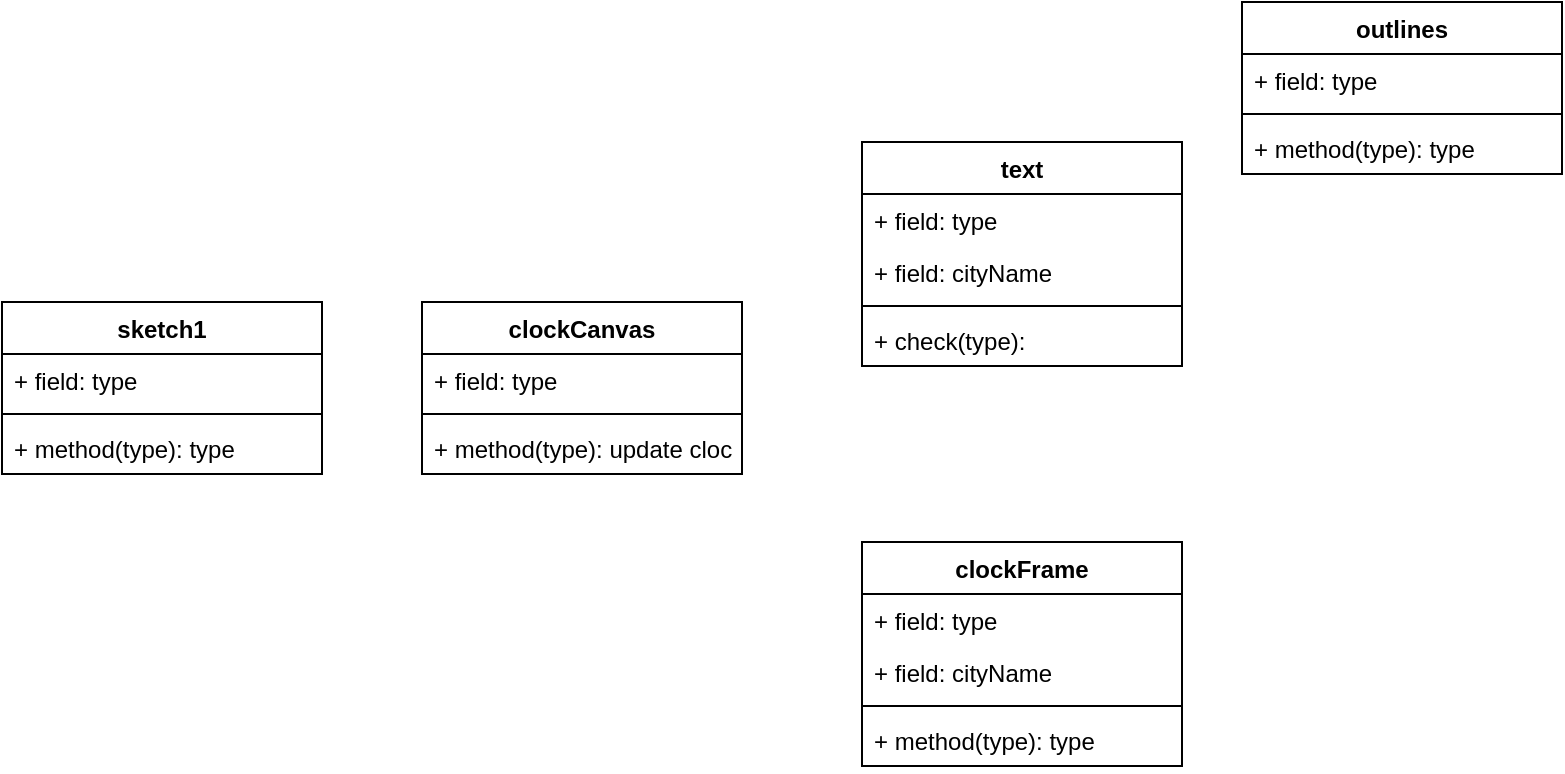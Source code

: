 <mxfile>
    <diagram id="4E9qm4MIbWQMszkcNyDY" name="Page-1">
        <mxGraphModel dx="1495" dy="908" grid="1" gridSize="10" guides="1" tooltips="1" connect="1" arrows="1" fold="1" page="1" pageScale="1" pageWidth="850" pageHeight="1100" math="0" shadow="0">
            <root>
                <mxCell id="0"/>
                <mxCell id="1" parent="0"/>
                <mxCell id="24" value="sketch1" style="swimlane;fontStyle=1;align=center;verticalAlign=top;childLayout=stackLayout;horizontal=1;startSize=26;horizontalStack=0;resizeParent=1;resizeParentMax=0;resizeLast=0;collapsible=1;marginBottom=0;" vertex="1" parent="1">
                    <mxGeometry x="30" y="280" width="160" height="86" as="geometry"/>
                </mxCell>
                <mxCell id="25" value="+ field: type" style="text;strokeColor=none;fillColor=none;align=left;verticalAlign=top;spacingLeft=4;spacingRight=4;overflow=hidden;rotatable=0;points=[[0,0.5],[1,0.5]];portConstraint=eastwest;" vertex="1" parent="24">
                    <mxGeometry y="26" width="160" height="26" as="geometry"/>
                </mxCell>
                <mxCell id="26" value="" style="line;strokeWidth=1;fillColor=none;align=left;verticalAlign=middle;spacingTop=-1;spacingLeft=3;spacingRight=3;rotatable=0;labelPosition=right;points=[];portConstraint=eastwest;strokeColor=inherit;" vertex="1" parent="24">
                    <mxGeometry y="52" width="160" height="8" as="geometry"/>
                </mxCell>
                <mxCell id="27" value="+ method(type): type" style="text;strokeColor=none;fillColor=none;align=left;verticalAlign=top;spacingLeft=4;spacingRight=4;overflow=hidden;rotatable=0;points=[[0,0.5],[1,0.5]];portConstraint=eastwest;" vertex="1" parent="24">
                    <mxGeometry y="60" width="160" height="26" as="geometry"/>
                </mxCell>
                <mxCell id="28" value="clockCanvas" style="swimlane;fontStyle=1;align=center;verticalAlign=top;childLayout=stackLayout;horizontal=1;startSize=26;horizontalStack=0;resizeParent=1;resizeParentMax=0;resizeLast=0;collapsible=1;marginBottom=0;" vertex="1" parent="1">
                    <mxGeometry x="240" y="280" width="160" height="86" as="geometry"/>
                </mxCell>
                <mxCell id="29" value="+ field: type" style="text;strokeColor=none;fillColor=none;align=left;verticalAlign=top;spacingLeft=4;spacingRight=4;overflow=hidden;rotatable=0;points=[[0,0.5],[1,0.5]];portConstraint=eastwest;" vertex="1" parent="28">
                    <mxGeometry y="26" width="160" height="26" as="geometry"/>
                </mxCell>
                <mxCell id="30" value="" style="line;strokeWidth=1;fillColor=none;align=left;verticalAlign=middle;spacingTop=-1;spacingLeft=3;spacingRight=3;rotatable=0;labelPosition=right;points=[];portConstraint=eastwest;strokeColor=inherit;" vertex="1" parent="28">
                    <mxGeometry y="52" width="160" height="8" as="geometry"/>
                </mxCell>
                <mxCell id="31" value="+ method(type): update clock" style="text;strokeColor=none;fillColor=none;align=left;verticalAlign=top;spacingLeft=4;spacingRight=4;overflow=hidden;rotatable=0;points=[[0,0.5],[1,0.5]];portConstraint=eastwest;" vertex="1" parent="28">
                    <mxGeometry y="60" width="160" height="26" as="geometry"/>
                </mxCell>
                <mxCell id="32" value="clockFrame" style="swimlane;fontStyle=1;align=center;verticalAlign=top;childLayout=stackLayout;horizontal=1;startSize=26;horizontalStack=0;resizeParent=1;resizeParentMax=0;resizeLast=0;collapsible=1;marginBottom=0;" vertex="1" parent="1">
                    <mxGeometry x="460" y="400" width="160" height="112" as="geometry"/>
                </mxCell>
                <mxCell id="33" value="+ field: type" style="text;strokeColor=none;fillColor=none;align=left;verticalAlign=top;spacingLeft=4;spacingRight=4;overflow=hidden;rotatable=0;points=[[0,0.5],[1,0.5]];portConstraint=eastwest;" vertex="1" parent="32">
                    <mxGeometry y="26" width="160" height="26" as="geometry"/>
                </mxCell>
                <mxCell id="36" value="+ field: cityName" style="text;strokeColor=none;fillColor=none;align=left;verticalAlign=top;spacingLeft=4;spacingRight=4;overflow=hidden;rotatable=0;points=[[0,0.5],[1,0.5]];portConstraint=eastwest;" vertex="1" parent="32">
                    <mxGeometry y="52" width="160" height="26" as="geometry"/>
                </mxCell>
                <mxCell id="34" value="" style="line;strokeWidth=1;fillColor=none;align=left;verticalAlign=middle;spacingTop=-1;spacingLeft=3;spacingRight=3;rotatable=0;labelPosition=right;points=[];portConstraint=eastwest;strokeColor=inherit;" vertex="1" parent="32">
                    <mxGeometry y="78" width="160" height="8" as="geometry"/>
                </mxCell>
                <mxCell id="35" value="+ method(type): type" style="text;strokeColor=none;fillColor=none;align=left;verticalAlign=top;spacingLeft=4;spacingRight=4;overflow=hidden;rotatable=0;points=[[0,0.5],[1,0.5]];portConstraint=eastwest;" vertex="1" parent="32">
                    <mxGeometry y="86" width="160" height="26" as="geometry"/>
                </mxCell>
                <mxCell id="37" value="text" style="swimlane;fontStyle=1;align=center;verticalAlign=top;childLayout=stackLayout;horizontal=1;startSize=26;horizontalStack=0;resizeParent=1;resizeParentMax=0;resizeLast=0;collapsible=1;marginBottom=0;" vertex="1" parent="1">
                    <mxGeometry x="460" y="200" width="160" height="112" as="geometry"/>
                </mxCell>
                <mxCell id="38" value="+ field: type" style="text;strokeColor=none;fillColor=none;align=left;verticalAlign=top;spacingLeft=4;spacingRight=4;overflow=hidden;rotatable=0;points=[[0,0.5],[1,0.5]];portConstraint=eastwest;" vertex="1" parent="37">
                    <mxGeometry y="26" width="160" height="26" as="geometry"/>
                </mxCell>
                <mxCell id="39" value="+ field: cityName" style="text;strokeColor=none;fillColor=none;align=left;verticalAlign=top;spacingLeft=4;spacingRight=4;overflow=hidden;rotatable=0;points=[[0,0.5],[1,0.5]];portConstraint=eastwest;" vertex="1" parent="37">
                    <mxGeometry y="52" width="160" height="26" as="geometry"/>
                </mxCell>
                <mxCell id="40" value="" style="line;strokeWidth=1;fillColor=none;align=left;verticalAlign=middle;spacingTop=-1;spacingLeft=3;spacingRight=3;rotatable=0;labelPosition=right;points=[];portConstraint=eastwest;strokeColor=inherit;" vertex="1" parent="37">
                    <mxGeometry y="78" width="160" height="8" as="geometry"/>
                </mxCell>
                <mxCell id="41" value="+ check(type): " style="text;strokeColor=none;fillColor=none;align=left;verticalAlign=top;spacingLeft=4;spacingRight=4;overflow=hidden;rotatable=0;points=[[0,0.5],[1,0.5]];portConstraint=eastwest;" vertex="1" parent="37">
                    <mxGeometry y="86" width="160" height="26" as="geometry"/>
                </mxCell>
                <mxCell id="42" value="outlines" style="swimlane;fontStyle=1;align=center;verticalAlign=top;childLayout=stackLayout;horizontal=1;startSize=26;horizontalStack=0;resizeParent=1;resizeParentMax=0;resizeLast=0;collapsible=1;marginBottom=0;" vertex="1" parent="1">
                    <mxGeometry x="650" y="130" width="160" height="86" as="geometry"/>
                </mxCell>
                <mxCell id="43" value="+ field: type" style="text;strokeColor=none;fillColor=none;align=left;verticalAlign=top;spacingLeft=4;spacingRight=4;overflow=hidden;rotatable=0;points=[[0,0.5],[1,0.5]];portConstraint=eastwest;" vertex="1" parent="42">
                    <mxGeometry y="26" width="160" height="26" as="geometry"/>
                </mxCell>
                <mxCell id="44" value="" style="line;strokeWidth=1;fillColor=none;align=left;verticalAlign=middle;spacingTop=-1;spacingLeft=3;spacingRight=3;rotatable=0;labelPosition=right;points=[];portConstraint=eastwest;strokeColor=inherit;" vertex="1" parent="42">
                    <mxGeometry y="52" width="160" height="8" as="geometry"/>
                </mxCell>
                <mxCell id="45" value="+ method(type): type" style="text;strokeColor=none;fillColor=none;align=left;verticalAlign=top;spacingLeft=4;spacingRight=4;overflow=hidden;rotatable=0;points=[[0,0.5],[1,0.5]];portConstraint=eastwest;" vertex="1" parent="42">
                    <mxGeometry y="60" width="160" height="26" as="geometry"/>
                </mxCell>
            </root>
        </mxGraphModel>
    </diagram>
    <diagram id="piS25iRRGAZC1VOJ4Ycf" name="DataFlow_withForm">
        <mxGraphModel dx="2367" dy="1806" grid="1" gridSize="10" guides="1" tooltips="1" connect="1" arrows="1" fold="1" page="1" pageScale="1" pageWidth="1100" pageHeight="850" math="0" shadow="0">
            <root>
                <mxCell id="0"/>
                <mxCell id="1" parent="0"/>
                <mxCell id="Q9g5jV-DjKuQ2FO-UUaW-1" style="edgeStyle=orthogonalEdgeStyle;rounded=0;orthogonalLoop=1;jettySize=auto;html=1;entryX=0;entryY=0.5;entryDx=0;entryDy=0;" parent="1" source="Q9g5jV-DjKuQ2FO-UUaW-3" target="Q9g5jV-DjKuQ2FO-UUaW-8" edge="1">
                    <mxGeometry relative="1" as="geometry"/>
                </mxCell>
                <mxCell id="Q9g5jV-DjKuQ2FO-UUaW-2" value="Arrives on Webpage" style="edgeLabel;html=1;align=center;verticalAlign=middle;resizable=0;points=[];" parent="Q9g5jV-DjKuQ2FO-UUaW-1" connectable="0" vertex="1">
                    <mxGeometry x="0.02" y="-1" relative="1" as="geometry">
                        <mxPoint as="offset"/>
                    </mxGeometry>
                </mxCell>
                <mxCell id="Q9g5jV-DjKuQ2FO-UUaW-3" value="User" style="rounded=0;whiteSpace=wrap;html=1;" parent="1" vertex="1">
                    <mxGeometry x="-270" y="370" width="120" height="60" as="geometry"/>
                </mxCell>
                <mxCell id="Q9g5jV-DjKuQ2FO-UUaW-4" style="edgeStyle=orthogonalEdgeStyle;rounded=0;orthogonalLoop=1;jettySize=auto;html=1;entryX=0;entryY=0.5;entryDx=0;entryDy=0;" parent="1" source="Q9g5jV-DjKuQ2FO-UUaW-8" target="Q9g5jV-DjKuQ2FO-UUaW-13" edge="1">
                    <mxGeometry relative="1" as="geometry"/>
                </mxCell>
                <mxCell id="Q9g5jV-DjKuQ2FO-UUaW-5" value="Displays City&lt;div&gt;Input Prompt&lt;/div&gt;" style="edgeLabel;html=1;align=center;verticalAlign=middle;resizable=0;points=[];" parent="Q9g5jV-DjKuQ2FO-UUaW-4" connectable="0" vertex="1">
                    <mxGeometry x="0.014" y="-2" relative="1" as="geometry">
                        <mxPoint as="offset"/>
                    </mxGeometry>
                </mxCell>
                <mxCell id="Q9g5jV-DjKuQ2FO-UUaW-6" value="" style="edgeStyle=orthogonalEdgeStyle;rounded=0;orthogonalLoop=1;jettySize=auto;html=1;exitX=0.5;exitY=0;exitDx=0;exitDy=0;" parent="1" source="Q9g5jV-DjKuQ2FO-UUaW-13" target="Q9g5jV-DjKuQ2FO-UUaW-25" edge="1">
                    <mxGeometry relative="1" as="geometry"/>
                </mxCell>
                <mxCell id="Q9g5jV-DjKuQ2FO-UUaW-7" value="Start Loading" style="edgeLabel;html=1;align=center;verticalAlign=middle;resizable=0;points=[];" parent="Q9g5jV-DjKuQ2FO-UUaW-6" connectable="0" vertex="1">
                    <mxGeometry x="0.044" relative="1" as="geometry">
                        <mxPoint as="offset"/>
                    </mxGeometry>
                </mxCell>
                <mxCell id="Q9g5jV-DjKuQ2FO-UUaW-8" value="Webpage" style="ellipse;whiteSpace=wrap;html=1;" parent="1" vertex="1">
                    <mxGeometry y="360" width="120" height="80" as="geometry"/>
                </mxCell>
                <mxCell id="Q9g5jV-DjKuQ2FO-UUaW-9" style="edgeStyle=orthogonalEdgeStyle;rounded=0;orthogonalLoop=1;jettySize=auto;html=1;" parent="1" source="Q9g5jV-DjKuQ2FO-UUaW-13" edge="1">
                    <mxGeometry relative="1" as="geometry">
                        <mxPoint x="-170" y="430" as="targetPoint"/>
                        <Array as="points">
                            <mxPoint x="320" y="460"/>
                            <mxPoint x="-170" y="460"/>
                            <mxPoint x="-170" y="430"/>
                        </Array>
                    </mxGeometry>
                </mxCell>
                <mxCell id="Q9g5jV-DjKuQ2FO-UUaW-10" value="Input Cities" style="edgeLabel;html=1;align=center;verticalAlign=middle;resizable=0;points=[];" parent="Q9g5jV-DjKuQ2FO-UUaW-9" connectable="0" vertex="1">
                    <mxGeometry x="-0.014" y="-1" relative="1" as="geometry">
                        <mxPoint as="offset"/>
                    </mxGeometry>
                </mxCell>
                <mxCell id="Q9g5jV-DjKuQ2FO-UUaW-11" style="edgeStyle=orthogonalEdgeStyle;rounded=0;orthogonalLoop=1;jettySize=auto;html=1;entryX=0;entryY=0.5;entryDx=0;entryDy=0;" parent="1" source="Q9g5jV-DjKuQ2FO-UUaW-13" target="Q9g5jV-DjKuQ2FO-UUaW-20" edge="1">
                    <mxGeometry relative="1" as="geometry"/>
                </mxCell>
                <mxCell id="Q9g5jV-DjKuQ2FO-UUaW-12" value="Submit Cities" style="edgeLabel;html=1;align=center;verticalAlign=middle;resizable=0;points=[];" parent="Q9g5jV-DjKuQ2FO-UUaW-11" connectable="0" vertex="1">
                    <mxGeometry y="-1" relative="1" as="geometry">
                        <mxPoint as="offset"/>
                    </mxGeometry>
                </mxCell>
                <mxCell id="Q9g5jV-DjKuQ2FO-UUaW-13" value="Prompt for City Input" style="ellipse;whiteSpace=wrap;html=1;" parent="1" vertex="1">
                    <mxGeometry x="260" y="360" width="120" height="80" as="geometry"/>
                </mxCell>
                <mxCell id="Q9g5jV-DjKuQ2FO-UUaW-14" style="edgeStyle=orthogonalEdgeStyle;rounded=0;orthogonalLoop=1;jettySize=auto;html=1;exitX=0;exitY=0;exitDx=0;exitDy=0;entryX=0;entryY=0.5;entryDx=0;entryDy=0;" parent="1" source="Q9g5jV-DjKuQ2FO-UUaW-20" target="Q9g5jV-DjKuQ2FO-UUaW-23" edge="1">
                    <mxGeometry relative="1" as="geometry">
                        <Array as="points">
                            <mxPoint x="548" y="320"/>
                            <mxPoint x="510" y="320"/>
                            <mxPoint x="510" y="220"/>
                        </Array>
                    </mxGeometry>
                </mxCell>
                <mxCell id="Q9g5jV-DjKuQ2FO-UUaW-15" value="Request Validation&lt;div&gt;&amp;amp; Longitude&lt;/div&gt;" style="edgeLabel;html=1;align=center;verticalAlign=middle;resizable=0;points=[];" parent="Q9g5jV-DjKuQ2FO-UUaW-14" connectable="0" vertex="1">
                    <mxGeometry x="0.174" relative="1" as="geometry">
                        <mxPoint y="-2" as="offset"/>
                    </mxGeometry>
                </mxCell>
                <mxCell id="Q9g5jV-DjKuQ2FO-UUaW-16" style="edgeStyle=orthogonalEdgeStyle;rounded=0;orthogonalLoop=1;jettySize=auto;html=1;entryX=0.5;entryY=1;entryDx=0;entryDy=0;exitX=1;exitY=1;exitDx=0;exitDy=0;" parent="1" source="Q9g5jV-DjKuQ2FO-UUaW-20" target="Q9g5jV-DjKuQ2FO-UUaW-3" edge="1">
                    <mxGeometry relative="1" as="geometry">
                        <Array as="points">
                            <mxPoint x="632" y="430"/>
                            <mxPoint x="670" y="430"/>
                            <mxPoint x="670" y="490"/>
                            <mxPoint x="-210" y="490"/>
                        </Array>
                    </mxGeometry>
                </mxCell>
                <mxCell id="Q9g5jV-DjKuQ2FO-UUaW-17" value="Validated Cities &amp;amp; Longitudes" style="edgeLabel;html=1;align=center;verticalAlign=middle;resizable=0;points=[];" parent="Q9g5jV-DjKuQ2FO-UUaW-16" connectable="0" vertex="1">
                    <mxGeometry x="0.248" relative="1" as="geometry">
                        <mxPoint as="offset"/>
                    </mxGeometry>
                </mxCell>
                <mxCell id="Q9g5jV-DjKuQ2FO-UUaW-18" value="IF ERROR?" style="edgeLabel;html=1;align=center;verticalAlign=middle;resizable=0;points=[];" parent="Q9g5jV-DjKuQ2FO-UUaW-16" connectable="0" vertex="1">
                    <mxGeometry x="-0.305" relative="1" as="geometry">
                        <mxPoint as="offset"/>
                    </mxGeometry>
                </mxCell>
                <mxCell id="Q9g5jV-DjKuQ2FO-UUaW-19" style="edgeStyle=orthogonalEdgeStyle;rounded=0;orthogonalLoop=1;jettySize=auto;html=1;exitX=1;exitY=0.5;exitDx=0;exitDy=0;" parent="1" source="Q9g5jV-DjKuQ2FO-UUaW-20" edge="1">
                    <mxGeometry relative="1" as="geometry">
                        <mxPoint x="780" y="400" as="targetPoint"/>
                    </mxGeometry>
                </mxCell>
                <mxCell id="Q9g5jV-DjKuQ2FO-UUaW-20" value="&lt;p&gt;Validate Input &amp;amp;&lt;br&gt;Get Longitude+&lt;br&gt;CityNameGoog&lt;/p&gt;" style="ellipse;whiteSpace=wrap;html=1;" parent="1" vertex="1">
                    <mxGeometry x="530" y="360" width="120" height="80" as="geometry"/>
                </mxCell>
                <mxCell id="Q9g5jV-DjKuQ2FO-UUaW-21" style="edgeStyle=orthogonalEdgeStyle;rounded=0;orthogonalLoop=1;jettySize=auto;html=1;exitX=1;exitY=0.5;exitDx=0;exitDy=0;entryX=1;entryY=0;entryDx=0;entryDy=0;" parent="1" edge="1">
                    <mxGeometry relative="1" as="geometry">
                        <mxPoint x="620" y="218.28" as="sourcePoint"/>
                        <mxPoint x="632.426" y="369.996" as="targetPoint"/>
                        <Array as="points">
                            <mxPoint x="660" y="218"/>
                            <mxPoint x="660" y="318"/>
                            <mxPoint x="632" y="318"/>
                        </Array>
                    </mxGeometry>
                </mxCell>
                <mxCell id="Q9g5jV-DjKuQ2FO-UUaW-22" value="Return Validation&lt;div&gt;&amp;amp; Longitude&lt;/div&gt;" style="edgeLabel;html=1;align=center;verticalAlign=middle;resizable=0;points=[];" parent="Q9g5jV-DjKuQ2FO-UUaW-21" connectable="0" vertex="1">
                    <mxGeometry x="-0.205" y="3" relative="1" as="geometry">
                        <mxPoint y="15" as="offset"/>
                    </mxGeometry>
                </mxCell>
                <mxCell id="Q9g5jV-DjKuQ2FO-UUaW-23" value="Google&lt;br&gt;Maps&lt;br&gt;API" style="shape=cylinder;whiteSpace=wrap;html=1;boundedLbl=1;backgroundOutline=1;" parent="1" vertex="1">
                    <mxGeometry x="560" y="180" width="60" height="80" as="geometry"/>
                </mxCell>
                <mxCell id="Q9g5jV-DjKuQ2FO-UUaW-24" style="edgeStyle=orthogonalEdgeStyle;rounded=0;orthogonalLoop=1;jettySize=auto;html=1;exitX=1;exitY=0.5;exitDx=0;exitDy=0;entryX=0;entryY=0.5;entryDx=0;entryDy=0;" parent="1" source="Q9g5jV-DjKuQ2FO-UUaW-25" target="Q9g5jV-DjKuQ2FO-UUaW-36" edge="1">
                    <mxGeometry relative="1" as="geometry"/>
                </mxCell>
                <mxCell id="Q9g5jV-DjKuQ2FO-UUaW-25" value="Load Resources" style="ellipse;whiteSpace=wrap;html=1;" parent="1" vertex="1">
                    <mxGeometry x="260" y="10" width="120" height="80" as="geometry"/>
                </mxCell>
                <mxCell id="Q9g5jV-DjKuQ2FO-UUaW-26" value="&lt;ol&gt;&lt;li&gt;&lt;br&gt;&lt;/li&gt;&lt;li&gt;&lt;br&gt;&lt;/li&gt;&lt;li&gt;New York (Wall St)&lt;/li&gt;&lt;li&gt;&amp;nbsp;&lt;/li&gt;&lt;li&gt;&amp;nbsp;&lt;/li&gt;&lt;/ol&gt;" style="shape=callout;whiteSpace=wrap;html=1;perimeter=calloutPerimeter;align=left;position2=0.68;" parent="1" vertex="1">
                    <mxGeometry x="30" y="160" width="190" height="130" as="geometry"/>
                </mxCell>
                <mxCell id="Q9g5jV-DjKuQ2FO-UUaW-27" style="edgeStyle=orthogonalEdgeStyle;rounded=0;orthogonalLoop=1;jettySize=auto;html=1;exitX=0;exitY=0;exitDx=60;exitDy=100;exitPerimeter=0;entryX=1;entryY=0.3;entryDx=0;entryDy=0;" parent="1" source="Q9g5jV-DjKuQ2FO-UUaW-28" target="Q9g5jV-DjKuQ2FO-UUaW-33" edge="1">
                    <mxGeometry relative="1" as="geometry">
                        <Array as="points">
                            <mxPoint x="920" y="-260"/>
                            <mxPoint x="920" y="-13"/>
                        </Array>
                    </mxGeometry>
                </mxCell>
                <mxCell id="Q9g5jV-DjKuQ2FO-UUaW-28" value="create 48hr array" style="shape=callout;whiteSpace=wrap;html=1;perimeter=calloutPerimeter;strokeColor=#000000;fillColor=#F8FF3B;" parent="1" vertex="1">
                    <mxGeometry x="920" y="-360" width="120" height="100" as="geometry"/>
                </mxCell>
                <mxCell id="Q9g5jV-DjKuQ2FO-UUaW-29" style="edgeStyle=orthogonalEdgeStyle;rounded=0;orthogonalLoop=1;jettySize=auto;html=1;exitX=0;exitY=0;exitDx=60;exitDy=80;exitPerimeter=0;entryX=0.5;entryY=0;entryDx=0;entryDy=0;" parent="1" source="Q9g5jV-DjKuQ2FO-UUaW-30" target="Q9g5jV-DjKuQ2FO-UUaW-66" edge="1">
                    <mxGeometry relative="1" as="geometry"/>
                </mxCell>
                <mxCell id="Q9g5jV-DjKuQ2FO-UUaW-30" value="offset initial index to do rapid cycle easing into correct word/time" style="shape=callout;whiteSpace=wrap;html=1;perimeter=calloutPerimeter;fillColor=#F8FF3B;" parent="1" vertex="1">
                    <mxGeometry x="1390" y="-360" width="120" height="80" as="geometry"/>
                </mxCell>
                <mxCell id="Q9g5jV-DjKuQ2FO-UUaW-31" style="edgeStyle=orthogonalEdgeStyle;rounded=0;orthogonalLoop=1;jettySize=auto;html=1;exitX=1;exitY=0.7;exitDx=0;exitDy=0;" parent="1" source="Q9g5jV-DjKuQ2FO-UUaW-33" edge="1">
                    <mxGeometry relative="1" as="geometry">
                        <mxPoint x="1720" y="23.353" as="targetPoint"/>
                    </mxGeometry>
                </mxCell>
                <mxCell id="Q9g5jV-DjKuQ2FO-UUaW-32" value="Carry Over" style="edgeLabel;html=1;align=center;verticalAlign=middle;resizable=0;points=[];" parent="Q9g5jV-DjKuQ2FO-UUaW-31" connectable="0" vertex="1">
                    <mxGeometry x="0.547" y="1" relative="1" as="geometry">
                        <mxPoint as="offset"/>
                    </mxGeometry>
                </mxCell>
                <mxCell id="Q9g5jV-DjKuQ2FO-UUaW-33" value="words_&lt;span style=&quot;background-color: initial;&quot;&gt;with_&lt;/span&gt;&lt;div&gt;line_#s.json&lt;/div&gt;" style="shape=cylinder;whiteSpace=wrap;html=1;boundedLbl=1;backgroundOutline=1;" parent="1" vertex="1">
                    <mxGeometry x="690" y="-40" width="80" height="90" as="geometry"/>
                </mxCell>
                <mxCell id="Q9g5jV-DjKuQ2FO-UUaW-34" style="edgeStyle=orthogonalEdgeStyle;rounded=0;orthogonalLoop=1;jettySize=auto;html=1;exitX=0.5;exitY=0;exitDx=0;exitDy=0;entryX=0.5;entryY=1;entryDx=0;entryDy=0;" parent="1" source="Q9g5jV-DjKuQ2FO-UUaW-36" target="Q9g5jV-DjKuQ2FO-UUaW-39" edge="1">
                    <mxGeometry relative="1" as="geometry"/>
                </mxCell>
                <mxCell id="Q9g5jV-DjKuQ2FO-UUaW-35" style="edgeStyle=orthogonalEdgeStyle;rounded=0;orthogonalLoop=1;jettySize=auto;html=1;exitX=1;exitY=0.5;exitDx=0;exitDy=0;entryX=0;entryY=0.5;entryDx=0;entryDy=0;" parent="1" source="Q9g5jV-DjKuQ2FO-UUaW-36" target="Q9g5jV-DjKuQ2FO-UUaW-33" edge="1">
                    <mxGeometry relative="1" as="geometry"/>
                </mxCell>
                <mxCell id="Q9g5jV-DjKuQ2FO-UUaW-36" value="Load JSON Data" style="ellipse;whiteSpace=wrap;html=1;" parent="1" vertex="1">
                    <mxGeometry x="480" y="10" width="120" height="80" as="geometry"/>
                </mxCell>
                <mxCell id="Q9g5jV-DjKuQ2FO-UUaW-37" style="edgeStyle=orthogonalEdgeStyle;rounded=0;orthogonalLoop=1;jettySize=auto;html=1;exitX=0.5;exitY=0;exitDx=0;exitDy=0;entryX=0.5;entryY=1;entryDx=0;entryDy=0;" parent="1" source="Q9g5jV-DjKuQ2FO-UUaW-39" target="Q9g5jV-DjKuQ2FO-UUaW-40" edge="1">
                    <mxGeometry relative="1" as="geometry"/>
                </mxCell>
                <mxCell id="Q9g5jV-DjKuQ2FO-UUaW-38" style="edgeStyle=orthogonalEdgeStyle;rounded=0;orthogonalLoop=1;jettySize=auto;html=1;exitX=1;exitY=0.5;exitDx=0;exitDy=0;" parent="1" source="Q9g5jV-DjKuQ2FO-UUaW-39" edge="1">
                    <mxGeometry relative="1" as="geometry">
                        <mxPoint x="690" y="-90" as="targetPoint"/>
                    </mxGeometry>
                </mxCell>
                <mxCell id="Q9g5jV-DjKuQ2FO-UUaW-39" value="Fetch Solar Noon" style="ellipse;whiteSpace=wrap;html=1;" parent="1" vertex="1">
                    <mxGeometry x="480" y="-130" width="120" height="80" as="geometry"/>
                </mxCell>
                <mxCell id="Q9g5jV-DjKuQ2FO-UUaW-40" value="Sunrise/&lt;br&gt;Sunset API" style="shape=cylinder;whiteSpace=wrap;html=1;boundedLbl=1;backgroundOutline=1;" parent="1" vertex="1">
                    <mxGeometry x="500" y="-290" width="80" height="90" as="geometry"/>
                </mxCell>
                <mxCell id="Q9g5jV-DjKuQ2FO-UUaW-41" style="edgeStyle=orthogonalEdgeStyle;rounded=0;orthogonalLoop=1;jettySize=auto;html=1;exitX=1;exitY=0.5;exitDx=0;exitDy=0;" parent="1" source="Q9g5jV-DjKuQ2FO-UUaW-40" edge="1">
                    <mxGeometry relative="1" as="geometry">
                        <mxPoint x="602" y="-90" as="targetPoint"/>
                    </mxGeometry>
                </mxCell>
                <mxCell id="Q9g5jV-DjKuQ2FO-UUaW-42" style="edgeStyle=orthogonalEdgeStyle;rounded=0;orthogonalLoop=1;jettySize=auto;html=1;exitX=1;exitY=0.5;exitDx=0;exitDy=0;" parent="1" source="Q9g5jV-DjKuQ2FO-UUaW-43" target="Q9g5jV-DjKuQ2FO-UUaW-59" edge="1">
                    <mxGeometry relative="1" as="geometry"/>
                </mxCell>
                <mxCell id="Q9g5jV-DjKuQ2FO-UUaW-43" value="Calculate Solar Time&lt;div&gt;(UTC OFFSET)&lt;/div&gt;" style="ellipse;whiteSpace=wrap;html=1;" parent="1" vertex="1">
                    <mxGeometry x="690" y="-130" width="120" height="80" as="geometry"/>
                </mxCell>
                <mxCell id="Q9g5jV-DjKuQ2FO-UUaW-44" value="Calculate relative mili&lt;br&gt;to UTC via Long." style="ellipse;whiteSpace=wrap;html=1;" parent="1" vertex="1">
                    <mxGeometry x="860" y="10" width="120" height="80" as="geometry"/>
                </mxCell>
                <mxCell id="Q9g5jV-DjKuQ2FO-UUaW-45" style="edgeStyle=orthogonalEdgeStyle;rounded=0;orthogonalLoop=1;jettySize=auto;html=1;exitX=0;exitY=0;exitDx=0;exitDy=0;entryX=0;entryY=0;entryDx=129.2;entryDy=130;entryPerimeter=0;" parent="1" source="Q9g5jV-DjKuQ2FO-UUaW-13" target="Q9g5jV-DjKuQ2FO-UUaW-26" edge="1">
                    <mxGeometry relative="1" as="geometry"/>
                </mxCell>
                <mxCell id="Q9g5jV-DjKuQ2FO-UUaW-46" style="edgeStyle=orthogonalEdgeStyle;rounded=0;orthogonalLoop=1;jettySize=auto;html=1;exitX=0;exitY=0;exitDx=0;exitDy=0;entryX=0;entryY=0.7;entryDx=0;entryDy=0;" parent="1" source="Q9g5jV-DjKuQ2FO-UUaW-47" target="Q9g5jV-DjKuQ2FO-UUaW-50" edge="1">
                    <mxGeometry relative="1" as="geometry">
                        <Array as="points">
                            <mxPoint x="798" y="211"/>
                        </Array>
                    </mxGeometry>
                </mxCell>
                <mxCell id="Q9g5jV-DjKuQ2FO-UUaW-47" value="&lt;p&gt;&lt;span style=&quot;color: rgb(51, 51, 51); text-align: left;&quot;&gt;&lt;font style=&quot;font-size: 12px;&quot; face=&quot;Helvetica&quot;&gt;Add Validated Cities to Array&lt;/font&gt;&lt;/span&gt;&lt;/p&gt;" style="ellipse;whiteSpace=wrap;html=1;" parent="1" vertex="1">
                    <mxGeometry x="780" y="360" width="120" height="80" as="geometry"/>
                </mxCell>
                <mxCell id="Q9g5jV-DjKuQ2FO-UUaW-48" style="edgeStyle=orthogonalEdgeStyle;rounded=0;orthogonalLoop=1;jettySize=auto;html=1;exitX=1;exitY=0.7;exitDx=0;exitDy=0;entryX=0;entryY=0.5;entryDx=0;entryDy=0;" parent="1" source="Q9g5jV-DjKuQ2FO-UUaW-50" target="Q9g5jV-DjKuQ2FO-UUaW-55" edge="1">
                    <mxGeometry relative="1" as="geometry"/>
                </mxCell>
                <mxCell id="Q9g5jV-DjKuQ2FO-UUaW-49" style="edgeStyle=orthogonalEdgeStyle;rounded=0;orthogonalLoop=1;jettySize=auto;html=1;exitX=0;exitY=0.3;exitDx=0;exitDy=0;entryX=0;entryY=1;entryDx=0;entryDy=0;" parent="1" source="Q9g5jV-DjKuQ2FO-UUaW-50" target="Q9g5jV-DjKuQ2FO-UUaW-44" edge="1">
                    <mxGeometry relative="1" as="geometry"/>
                </mxCell>
                <mxCell id="Q9g5jV-DjKuQ2FO-UUaW-50" value="Validated Cities:&lt;div&gt;&lt;br&gt;&lt;/div&gt;&lt;div&gt;&lt;div&gt;[index,&lt;/div&gt;&lt;div&gt;cityName,&lt;br&gt;longitude,&lt;div&gt;UTCmilliOff&lt;span style=&quot;background-color: initial;&quot;&gt;]&lt;/span&gt;&lt;/div&gt;&lt;div&gt;&lt;br&gt;&lt;/div&gt;&lt;div&gt;&lt;br&gt;&lt;/div&gt;&lt;div&gt;&lt;br&gt;&lt;/div&gt;&lt;/div&gt;&lt;/div&gt;" style="shape=cylinder;whiteSpace=wrap;html=1;boundedLbl=1;backgroundOutline=1;" parent="1" vertex="1">
                    <mxGeometry x="1000" y="95" width="80" height="130" as="geometry"/>
                </mxCell>
                <mxCell id="Q9g5jV-DjKuQ2FO-UUaW-51" style="edgeStyle=orthogonalEdgeStyle;rounded=0;orthogonalLoop=1;jettySize=auto;html=1;exitX=0;exitY=0;exitDx=0;exitDy=0;" parent="1" source="Q9g5jV-DjKuQ2FO-UUaW-52" target="Q9g5jV-DjKuQ2FO-UUaW-50" edge="1">
                    <mxGeometry relative="1" as="geometry"/>
                </mxCell>
                <mxCell id="Q9g5jV-DjKuQ2FO-UUaW-52" value="Add UTC to Array" style="ellipse;whiteSpace=wrap;html=1;" parent="1" vertex="1">
                    <mxGeometry x="910" y="360" width="120" height="80" as="geometry"/>
                </mxCell>
                <mxCell id="Q9g5jV-DjKuQ2FO-UUaW-53" style="edgeStyle=orthogonalEdgeStyle;rounded=0;orthogonalLoop=1;jettySize=auto;html=1;exitX=1;exitY=0.5;exitDx=0;exitDy=0;entryX=1;entryY=0.3;entryDx=0;entryDy=0;" parent="1" source="Q9g5jV-DjKuQ2FO-UUaW-55" target="Q9g5jV-DjKuQ2FO-UUaW-50" edge="1">
                    <mxGeometry relative="1" as="geometry"/>
                </mxCell>
                <mxCell id="Q9g5jV-DjKuQ2FO-UUaW-54" value="Update" style="edgeLabel;html=1;align=center;verticalAlign=middle;resizable=0;points=[];" parent="Q9g5jV-DjKuQ2FO-UUaW-53" connectable="0" vertex="1">
                    <mxGeometry x="-0.378" y="-2" relative="1" as="geometry">
                        <mxPoint as="offset"/>
                    </mxGeometry>
                </mxCell>
                <mxCell id="Q9g5jV-DjKuQ2FO-UUaW-55" value="Reorder by&lt;div&gt;Longitude&lt;/div&gt;" style="ellipse;whiteSpace=wrap;html=1;" parent="1" vertex="1">
                    <mxGeometry x="1100" y="290" width="120" height="80" as="geometry"/>
                </mxCell>
                <mxCell id="Q9g5jV-DjKuQ2FO-UUaW-56" style="edgeStyle=orthogonalEdgeStyle;rounded=0;orthogonalLoop=1;jettySize=auto;html=1;exitX=1.017;exitY=0.425;exitDx=0;exitDy=0;entryX=0.15;entryY=0.05;entryDx=0;entryDy=0;entryPerimeter=0;exitPerimeter=0;" parent="1" source="Q9g5jV-DjKuQ2FO-UUaW-44" target="Q9g5jV-DjKuQ2FO-UUaW-50" edge="1">
                    <mxGeometry relative="1" as="geometry"/>
                </mxCell>
                <mxCell id="Q9g5jV-DjKuQ2FO-UUaW-57" value="Update" style="edgeLabel;html=1;align=center;verticalAlign=middle;resizable=0;points=[];" parent="Q9g5jV-DjKuQ2FO-UUaW-56" connectable="0" vertex="1">
                    <mxGeometry x="0.211" y="-3" relative="1" as="geometry">
                        <mxPoint as="offset"/>
                    </mxGeometry>
                </mxCell>
                <mxCell id="Q9g5jV-DjKuQ2FO-UUaW-58" style="edgeStyle=orthogonalEdgeStyle;rounded=0;orthogonalLoop=1;jettySize=auto;html=1;exitX=1;exitY=0.5;exitDx=0;exitDy=0;entryX=0.5;entryY=1;entryDx=0;entryDy=0;" parent="1" source="Q9g5jV-DjKuQ2FO-UUaW-59" target="Q9g5jV-DjKuQ2FO-UUaW-63" edge="1">
                    <mxGeometry relative="1" as="geometry"/>
                </mxCell>
                <mxCell id="Q9g5jV-DjKuQ2FO-UUaW-59" value="Calculate Milli offset&lt;div&gt;from LTC via UTC&lt;/div&gt;" style="ellipse;whiteSpace=wrap;html=1;" parent="1" vertex="1">
                    <mxGeometry x="980" y="-130" width="120" height="80" as="geometry"/>
                </mxCell>
                <mxCell id="Q9g5jV-DjKuQ2FO-UUaW-60" style="edgeStyle=orthogonalEdgeStyle;rounded=0;orthogonalLoop=1;jettySize=auto;html=1;exitX=0.85;exitY=0.95;exitDx=0;exitDy=0;exitPerimeter=0;entryX=0;entryY=1;entryDx=0;entryDy=0;" parent="1" source="Q9g5jV-DjKuQ2FO-UUaW-63" target="Q9g5jV-DjKuQ2FO-UUaW-66" edge="1">
                    <mxGeometry relative="1" as="geometry"/>
                </mxCell>
                <mxCell id="Q9g5jV-DjKuQ2FO-UUaW-61" style="edgeStyle=orthogonalEdgeStyle;rounded=0;orthogonalLoop=1;jettySize=auto;html=1;exitX=0.85;exitY=0.05;exitDx=0;exitDy=0;exitPerimeter=0;" parent="1" source="Q9g5jV-DjKuQ2FO-UUaW-63" edge="1">
                    <mxGeometry relative="1" as="geometry">
                        <mxPoint x="1720" y="-153.118" as="targetPoint"/>
                    </mxGeometry>
                </mxCell>
                <mxCell id="Q9g5jV-DjKuQ2FO-UUaW-62" value="Carry Over" style="edgeLabel;html=1;align=center;verticalAlign=middle;resizable=0;points=[];" parent="Q9g5jV-DjKuQ2FO-UUaW-61" connectable="0" vertex="1">
                    <mxGeometry x="0.161" relative="1" as="geometry">
                        <mxPoint as="offset"/>
                    </mxGeometry>
                </mxCell>
                <mxCell id="Q9g5jV-DjKuQ2FO-UUaW-63" value="&lt;div&gt;&lt;div&gt;&lt;div&gt;Cities LTC&lt;/div&gt;&lt;/div&gt;&lt;/div&gt;&lt;div&gt;&lt;span style=&quot;background-color: initial;&quot;&gt;&lt;br&gt;&lt;/span&gt;&lt;/div&gt;&lt;div&gt;&lt;span style=&quot;background-color: initial;&quot;&gt;&lt;br&gt;&lt;/span&gt;&lt;/div&gt;&lt;div&gt;&lt;span style=&quot;background-color: initial;&quot;&gt;[cIndex,&lt;/span&gt;&lt;br&gt;&lt;/div&gt;&lt;div&gt;cityName,&lt;/div&gt;&lt;div&gt;LTCmilliOff,&lt;/div&gt;&lt;div&gt;wIndex]&lt;/div&gt;&lt;div&gt;&lt;br&gt;&lt;/div&gt;&lt;div&gt;&lt;br&gt;&lt;/div&gt;&lt;div&gt;&lt;br&gt;&lt;/div&gt;" style="shape=cylinder;whiteSpace=wrap;html=1;boundedLbl=1;backgroundOutline=1;" parent="1" vertex="1">
                    <mxGeometry x="1150" y="-160" width="80" height="130" as="geometry"/>
                </mxCell>
                <mxCell id="Q9g5jV-DjKuQ2FO-UUaW-64" style="edgeStyle=orthogonalEdgeStyle;rounded=0;orthogonalLoop=1;jettySize=auto;html=1;exitX=0.5;exitY=0;exitDx=0;exitDy=0;entryX=0.025;entryY=0.877;entryDx=0;entryDy=0;entryPerimeter=0;" parent="1" source="Q9g5jV-DjKuQ2FO-UUaW-50" target="Q9g5jV-DjKuQ2FO-UUaW-63" edge="1">
                    <mxGeometry relative="1" as="geometry">
                        <Array as="points">
                            <mxPoint x="1040" y="-30"/>
                            <mxPoint x="1152" y="-30"/>
                        </Array>
                    </mxGeometry>
                </mxCell>
                <mxCell id="Q9g5jV-DjKuQ2FO-UUaW-65" style="edgeStyle=orthogonalEdgeStyle;rounded=0;orthogonalLoop=1;jettySize=auto;html=1;exitX=0.85;exitY=0.05;exitDx=0;exitDy=0;exitPerimeter=0;entryX=0.742;entryY=0.975;entryDx=0;entryDy=0;entryPerimeter=0;" parent="1" source="Q9g5jV-DjKuQ2FO-UUaW-50" target="Q9g5jV-DjKuQ2FO-UUaW-59" edge="1">
                    <mxGeometry relative="1" as="geometry"/>
                </mxCell>
                <mxCell id="Q9g5jV-DjKuQ2FO-UUaW-66" value="Find initial wIndex&lt;div&gt;(loop in order)&lt;/div&gt;" style="ellipse;whiteSpace=wrap;html=1;" parent="1" vertex="1">
                    <mxGeometry x="1360" y="-120" width="120" height="80" as="geometry"/>
                </mxCell>
                <mxCell id="Q9g5jV-DjKuQ2FO-UUaW-67" style="edgeStyle=orthogonalEdgeStyle;rounded=0;orthogonalLoop=1;jettySize=auto;html=1;exitX=1;exitY=0.5;exitDx=0;exitDy=0;entryX=0.571;entryY=1.005;entryDx=0;entryDy=0;entryPerimeter=0;" parent="1" source="Q9g5jV-DjKuQ2FO-UUaW-33" target="Q9g5jV-DjKuQ2FO-UUaW-66" edge="1">
                    <mxGeometry relative="1" as="geometry"/>
                </mxCell>
                <mxCell id="Q9g5jV-DjKuQ2FO-UUaW-68" style="edgeStyle=orthogonalEdgeStyle;rounded=0;orthogonalLoop=1;jettySize=auto;html=1;exitX=0;exitY=0;exitDx=0;exitDy=0;entryX=1.04;entryY=0.374;entryDx=0;entryDy=0;entryPerimeter=0;" parent="1" source="Q9g5jV-DjKuQ2FO-UUaW-66" target="Q9g5jV-DjKuQ2FO-UUaW-63" edge="1">
                    <mxGeometry relative="1" as="geometry"/>
                </mxCell>
                <mxCell id="Q9g5jV-DjKuQ2FO-UUaW-69" value="" style="endArrow=none;html=1;rounded=0;" parent="1" edge="1">
                    <mxGeometry width="50" height="50" relative="1" as="geometry">
                        <mxPoint x="1570" y="910" as="sourcePoint"/>
                        <mxPoint x="1580" y="-200" as="targetPoint"/>
                    </mxGeometry>
                </mxCell>
                <mxCell id="Q9g5jV-DjKuQ2FO-UUaW-70" value="words_&lt;span style=&quot;background-color: initial;&quot;&gt;with_&lt;/span&gt;&lt;div&gt;line_#s.json&lt;/div&gt;" style="shape=cylinder;whiteSpace=wrap;html=1;boundedLbl=1;backgroundOutline=1;" parent="1" vertex="1">
                    <mxGeometry x="1720" y="-30" width="80" height="90" as="geometry"/>
                </mxCell>
                <mxCell id="Q9g5jV-DjKuQ2FO-UUaW-71" value="&lt;div&gt;&lt;div&gt;&lt;div&gt;Cities LTC&lt;/div&gt;&lt;/div&gt;&lt;/div&gt;&lt;div&gt;&lt;span style=&quot;background-color: initial;&quot;&gt;&lt;br&gt;&lt;/span&gt;&lt;/div&gt;&lt;div&gt;&lt;span style=&quot;background-color: initial;&quot;&gt;&lt;br&gt;&lt;/span&gt;&lt;/div&gt;&lt;div&gt;&lt;span style=&quot;background-color: initial;&quot;&gt;[cIndex,&lt;/span&gt;&lt;br&gt;&lt;/div&gt;&lt;div&gt;cityName,&lt;/div&gt;&lt;div&gt;LTCmilliOff,&lt;/div&gt;&lt;div&gt;wIndex]&lt;/div&gt;&lt;div&gt;&lt;br&gt;&lt;/div&gt;&lt;div&gt;&lt;br&gt;&lt;/div&gt;&lt;div&gt;&lt;br&gt;&lt;/div&gt;" style="shape=cylinder;whiteSpace=wrap;html=1;boundedLbl=1;backgroundOutline=1;" parent="1" vertex="1">
                    <mxGeometry x="1720" y="-220" width="80" height="130" as="geometry"/>
                </mxCell>
            </root>
        </mxGraphModel>
    </diagram>
    <diagram name="DataFlow" id="vtZi-AXasHmoNRb6KTrl">
        <mxGraphModel dx="1842" dy="1545" grid="1" gridSize="10" guides="1" tooltips="1" connect="1" arrows="1" fold="1" page="1" pageScale="1" pageWidth="1100" pageHeight="850" math="0" shadow="0">
            <root>
                <mxCell id="IQO-GNkoIyXLrHn5RRPs-0"/>
                <mxCell id="IQO-GNkoIyXLrHn5RRPs-1" parent="IQO-GNkoIyXLrHn5RRPs-0"/>
                <mxCell id="IQO-GNkoIyXLrHn5RRPs-2" style="edgeStyle=orthogonalEdgeStyle;rounded=0;orthogonalLoop=1;jettySize=auto;html=1;entryX=0;entryY=0.5;entryDx=0;entryDy=0;" edge="1" parent="IQO-GNkoIyXLrHn5RRPs-1" source="IQO-GNkoIyXLrHn5RRPs-4" target="IQO-GNkoIyXLrHn5RRPs-9">
                    <mxGeometry relative="1" as="geometry"/>
                </mxCell>
                <mxCell id="IQO-GNkoIyXLrHn5RRPs-3" value="Arrives on Webpage" style="edgeLabel;html=1;align=center;verticalAlign=middle;resizable=0;points=[];" connectable="0" vertex="1" parent="IQO-GNkoIyXLrHn5RRPs-2">
                    <mxGeometry x="0.02" y="-1" relative="1" as="geometry">
                        <mxPoint as="offset"/>
                    </mxGeometry>
                </mxCell>
                <mxCell id="IQO-GNkoIyXLrHn5RRPs-4" value="User" style="rounded=0;whiteSpace=wrap;html=1;" vertex="1" parent="IQO-GNkoIyXLrHn5RRPs-1">
                    <mxGeometry x="-270" y="370" width="120" height="60" as="geometry"/>
                </mxCell>
                <mxCell id="IQO-GNkoIyXLrHn5RRPs-5" style="edgeStyle=orthogonalEdgeStyle;rounded=0;orthogonalLoop=1;jettySize=auto;html=1;entryX=0;entryY=0.5;entryDx=0;entryDy=0;" edge="1" parent="IQO-GNkoIyXLrHn5RRPs-1" source="IQO-GNkoIyXLrHn5RRPs-9">
                    <mxGeometry relative="1" as="geometry">
                        <mxPoint x="260" y="400" as="targetPoint"/>
                    </mxGeometry>
                </mxCell>
                <mxCell id="IQO-GNkoIyXLrHn5RRPs-7" value="" style="edgeStyle=orthogonalEdgeStyle;rounded=0;orthogonalLoop=1;jettySize=auto;html=1;exitX=0.5;exitY=0;exitDx=0;exitDy=0;" edge="1" parent="IQO-GNkoIyXLrHn5RRPs-1" target="IQO-GNkoIyXLrHn5RRPs-26">
                    <mxGeometry relative="1" as="geometry">
                        <mxPoint x="320" y="360" as="sourcePoint"/>
                    </mxGeometry>
                </mxCell>
                <mxCell id="IQO-GNkoIyXLrHn5RRPs-8" value="Start Loading" style="edgeLabel;html=1;align=center;verticalAlign=middle;resizable=0;points=[];" connectable="0" vertex="1" parent="IQO-GNkoIyXLrHn5RRPs-7">
                    <mxGeometry x="0.044" relative="1" as="geometry">
                        <mxPoint as="offset"/>
                    </mxGeometry>
                </mxCell>
                <mxCell id="IQO-GNkoIyXLrHn5RRPs-9" value="Webpage" style="ellipse;whiteSpace=wrap;html=1;" vertex="1" parent="IQO-GNkoIyXLrHn5RRPs-1">
                    <mxGeometry y="360" width="120" height="80" as="geometry"/>
                </mxCell>
                <mxCell id="IQO-GNkoIyXLrHn5RRPs-20" style="edgeStyle=orthogonalEdgeStyle;rounded=0;orthogonalLoop=1;jettySize=auto;html=1;exitX=1;exitY=0.5;exitDx=0;exitDy=0;" edge="1" parent="IQO-GNkoIyXLrHn5RRPs-1">
                    <mxGeometry relative="1" as="geometry">
                        <mxPoint x="780" y="400" as="targetPoint"/>
                        <mxPoint x="650" y="400" as="sourcePoint"/>
                    </mxGeometry>
                </mxCell>
                <mxCell id="IQO-GNkoIyXLrHn5RRPs-25" style="edgeStyle=orthogonalEdgeStyle;rounded=0;orthogonalLoop=1;jettySize=auto;html=1;exitX=1;exitY=0.5;exitDx=0;exitDy=0;entryX=0;entryY=0.5;entryDx=0;entryDy=0;" edge="1" parent="IQO-GNkoIyXLrHn5RRPs-1" source="IQO-GNkoIyXLrHn5RRPs-26" target="IQO-GNkoIyXLrHn5RRPs-37">
                    <mxGeometry relative="1" as="geometry"/>
                </mxCell>
                <mxCell id="IQO-GNkoIyXLrHn5RRPs-26" value="Load Resources" style="ellipse;whiteSpace=wrap;html=1;" vertex="1" parent="IQO-GNkoIyXLrHn5RRPs-1">
                    <mxGeometry x="260" y="10" width="120" height="80" as="geometry"/>
                </mxCell>
                <mxCell id="IQO-GNkoIyXLrHn5RRPs-28" style="edgeStyle=orthogonalEdgeStyle;rounded=0;orthogonalLoop=1;jettySize=auto;html=1;exitX=0;exitY=0;exitDx=60;exitDy=100;exitPerimeter=0;entryX=1;entryY=0.3;entryDx=0;entryDy=0;" edge="1" parent="IQO-GNkoIyXLrHn5RRPs-1" source="IQO-GNkoIyXLrHn5RRPs-29" target="IQO-GNkoIyXLrHn5RRPs-34">
                    <mxGeometry relative="1" as="geometry">
                        <Array as="points">
                            <mxPoint x="920" y="-260"/>
                            <mxPoint x="920" y="-13"/>
                        </Array>
                    </mxGeometry>
                </mxCell>
                <mxCell id="IQO-GNkoIyXLrHn5RRPs-29" value="create 48hr array" style="shape=callout;whiteSpace=wrap;html=1;perimeter=calloutPerimeter;strokeColor=#000000;fillColor=#F8FF3B;" vertex="1" parent="IQO-GNkoIyXLrHn5RRPs-1">
                    <mxGeometry x="920" y="-360" width="120" height="100" as="geometry"/>
                </mxCell>
                <mxCell id="IQO-GNkoIyXLrHn5RRPs-30" style="edgeStyle=orthogonalEdgeStyle;rounded=0;orthogonalLoop=1;jettySize=auto;html=1;exitX=0;exitY=0;exitDx=60;exitDy=80;exitPerimeter=0;entryX=0.5;entryY=0;entryDx=0;entryDy=0;" edge="1" parent="IQO-GNkoIyXLrHn5RRPs-1" source="IQO-GNkoIyXLrHn5RRPs-31" target="IQO-GNkoIyXLrHn5RRPs-67">
                    <mxGeometry relative="1" as="geometry"/>
                </mxCell>
                <mxCell id="IQO-GNkoIyXLrHn5RRPs-31" value="offset initial index to do rapid cycle easing into correct word/time" style="shape=callout;whiteSpace=wrap;html=1;perimeter=calloutPerimeter;fillColor=#F8FF3B;" vertex="1" parent="IQO-GNkoIyXLrHn5RRPs-1">
                    <mxGeometry x="1390" y="-360" width="120" height="80" as="geometry"/>
                </mxCell>
                <mxCell id="IQO-GNkoIyXLrHn5RRPs-32" style="edgeStyle=orthogonalEdgeStyle;rounded=0;orthogonalLoop=1;jettySize=auto;html=1;exitX=1;exitY=0.7;exitDx=0;exitDy=0;" edge="1" parent="IQO-GNkoIyXLrHn5RRPs-1" source="IQO-GNkoIyXLrHn5RRPs-34">
                    <mxGeometry relative="1" as="geometry">
                        <mxPoint x="1720" y="23.353" as="targetPoint"/>
                    </mxGeometry>
                </mxCell>
                <mxCell id="IQO-GNkoIyXLrHn5RRPs-33" value="Carry Over" style="edgeLabel;html=1;align=center;verticalAlign=middle;resizable=0;points=[];" connectable="0" vertex="1" parent="IQO-GNkoIyXLrHn5RRPs-32">
                    <mxGeometry x="0.547" y="1" relative="1" as="geometry">
                        <mxPoint as="offset"/>
                    </mxGeometry>
                </mxCell>
                <mxCell id="IQO-GNkoIyXLrHn5RRPs-34" value="words_&lt;span style=&quot;background-color: initial;&quot;&gt;with_&lt;/span&gt;&lt;div&gt;line_#s.json&lt;/div&gt;" style="shape=cylinder;whiteSpace=wrap;html=1;boundedLbl=1;backgroundOutline=1;" vertex="1" parent="IQO-GNkoIyXLrHn5RRPs-1">
                    <mxGeometry x="690" y="-40" width="80" height="90" as="geometry"/>
                </mxCell>
                <mxCell id="IQO-GNkoIyXLrHn5RRPs-35" style="edgeStyle=orthogonalEdgeStyle;rounded=0;orthogonalLoop=1;jettySize=auto;html=1;exitX=0.5;exitY=0;exitDx=0;exitDy=0;entryX=0.5;entryY=1;entryDx=0;entryDy=0;" edge="1" parent="IQO-GNkoIyXLrHn5RRPs-1" source="IQO-GNkoIyXLrHn5RRPs-37" target="IQO-GNkoIyXLrHn5RRPs-40">
                    <mxGeometry relative="1" as="geometry"/>
                </mxCell>
                <mxCell id="IQO-GNkoIyXLrHn5RRPs-36" style="edgeStyle=orthogonalEdgeStyle;rounded=0;orthogonalLoop=1;jettySize=auto;html=1;exitX=1;exitY=0.5;exitDx=0;exitDy=0;entryX=0;entryY=0.5;entryDx=0;entryDy=0;" edge="1" parent="IQO-GNkoIyXLrHn5RRPs-1" source="IQO-GNkoIyXLrHn5RRPs-37" target="IQO-GNkoIyXLrHn5RRPs-34">
                    <mxGeometry relative="1" as="geometry"/>
                </mxCell>
                <mxCell id="IQO-GNkoIyXLrHn5RRPs-37" value="Load JSON Data" style="ellipse;whiteSpace=wrap;html=1;" vertex="1" parent="IQO-GNkoIyXLrHn5RRPs-1">
                    <mxGeometry x="480" y="10" width="120" height="80" as="geometry"/>
                </mxCell>
                <mxCell id="IQO-GNkoIyXLrHn5RRPs-38" style="edgeStyle=orthogonalEdgeStyle;rounded=0;orthogonalLoop=1;jettySize=auto;html=1;exitX=0.5;exitY=0;exitDx=0;exitDy=0;entryX=0.5;entryY=1;entryDx=0;entryDy=0;" edge="1" parent="IQO-GNkoIyXLrHn5RRPs-1" source="IQO-GNkoIyXLrHn5RRPs-40" target="IQO-GNkoIyXLrHn5RRPs-41">
                    <mxGeometry relative="1" as="geometry"/>
                </mxCell>
                <mxCell id="IQO-GNkoIyXLrHn5RRPs-39" style="edgeStyle=orthogonalEdgeStyle;rounded=0;orthogonalLoop=1;jettySize=auto;html=1;exitX=1;exitY=0.5;exitDx=0;exitDy=0;" edge="1" parent="IQO-GNkoIyXLrHn5RRPs-1" source="IQO-GNkoIyXLrHn5RRPs-40">
                    <mxGeometry relative="1" as="geometry">
                        <mxPoint x="690" y="-90" as="targetPoint"/>
                    </mxGeometry>
                </mxCell>
                <mxCell id="IQO-GNkoIyXLrHn5RRPs-40" value="Fetch Solar Noon" style="ellipse;whiteSpace=wrap;html=1;" vertex="1" parent="IQO-GNkoIyXLrHn5RRPs-1">
                    <mxGeometry x="480" y="-130" width="120" height="80" as="geometry"/>
                </mxCell>
                <mxCell id="IQO-GNkoIyXLrHn5RRPs-41" value="Sunrise/&lt;br&gt;Sunset API" style="shape=cylinder;whiteSpace=wrap;html=1;boundedLbl=1;backgroundOutline=1;" vertex="1" parent="IQO-GNkoIyXLrHn5RRPs-1">
                    <mxGeometry x="500" y="-290" width="80" height="90" as="geometry"/>
                </mxCell>
                <mxCell id="IQO-GNkoIyXLrHn5RRPs-42" style="edgeStyle=orthogonalEdgeStyle;rounded=0;orthogonalLoop=1;jettySize=auto;html=1;exitX=1;exitY=0.5;exitDx=0;exitDy=0;" edge="1" parent="IQO-GNkoIyXLrHn5RRPs-1" source="IQO-GNkoIyXLrHn5RRPs-41">
                    <mxGeometry relative="1" as="geometry">
                        <mxPoint x="602" y="-90" as="targetPoint"/>
                    </mxGeometry>
                </mxCell>
                <mxCell id="IQO-GNkoIyXLrHn5RRPs-43" style="edgeStyle=orthogonalEdgeStyle;rounded=0;orthogonalLoop=1;jettySize=auto;html=1;exitX=1;exitY=0.5;exitDx=0;exitDy=0;" edge="1" parent="IQO-GNkoIyXLrHn5RRPs-1" source="IQO-GNkoIyXLrHn5RRPs-44" target="IQO-GNkoIyXLrHn5RRPs-60">
                    <mxGeometry relative="1" as="geometry"/>
                </mxCell>
                <mxCell id="IQO-GNkoIyXLrHn5RRPs-44" value="Calculate Solar Time&lt;div&gt;(UTC OFFSET)&lt;/div&gt;" style="ellipse;whiteSpace=wrap;html=1;" vertex="1" parent="IQO-GNkoIyXLrHn5RRPs-1">
                    <mxGeometry x="690" y="-130" width="120" height="80" as="geometry"/>
                </mxCell>
                <mxCell id="IQO-GNkoIyXLrHn5RRPs-45" value="Calculate relative mili&lt;br&gt;to UTC via Long." style="ellipse;whiteSpace=wrap;html=1;" vertex="1" parent="IQO-GNkoIyXLrHn5RRPs-1">
                    <mxGeometry x="860" y="10" width="120" height="80" as="geometry"/>
                </mxCell>
                <mxCell id="IQO-GNkoIyXLrHn5RRPs-47" style="edgeStyle=orthogonalEdgeStyle;rounded=0;orthogonalLoop=1;jettySize=auto;html=1;exitX=0;exitY=0;exitDx=0;exitDy=0;entryX=0;entryY=0.7;entryDx=0;entryDy=0;" edge="1" parent="IQO-GNkoIyXLrHn5RRPs-1" source="IQO-GNkoIyXLrHn5RRPs-48" target="IQO-GNkoIyXLrHn5RRPs-51">
                    <mxGeometry relative="1" as="geometry">
                        <Array as="points">
                            <mxPoint x="798" y="211"/>
                        </Array>
                    </mxGeometry>
                </mxCell>
                <mxCell id="IQO-GNkoIyXLrHn5RRPs-48" value="&lt;p&gt;&lt;span style=&quot;color: rgb(51, 51, 51); text-align: left;&quot;&gt;&lt;font style=&quot;font-size: 12px;&quot; face=&quot;Helvetica&quot;&gt;Add Validated Cities to Array&lt;/font&gt;&lt;/span&gt;&lt;/p&gt;" style="ellipse;whiteSpace=wrap;html=1;" vertex="1" parent="IQO-GNkoIyXLrHn5RRPs-1">
                    <mxGeometry x="780" y="360" width="120" height="80" as="geometry"/>
                </mxCell>
                <mxCell id="IQO-GNkoIyXLrHn5RRPs-49" style="edgeStyle=orthogonalEdgeStyle;rounded=0;orthogonalLoop=1;jettySize=auto;html=1;exitX=1;exitY=0.7;exitDx=0;exitDy=0;entryX=0;entryY=0.5;entryDx=0;entryDy=0;" edge="1" parent="IQO-GNkoIyXLrHn5RRPs-1" source="IQO-GNkoIyXLrHn5RRPs-51" target="IQO-GNkoIyXLrHn5RRPs-56">
                    <mxGeometry relative="1" as="geometry"/>
                </mxCell>
                <mxCell id="IQO-GNkoIyXLrHn5RRPs-50" style="edgeStyle=orthogonalEdgeStyle;rounded=0;orthogonalLoop=1;jettySize=auto;html=1;exitX=0;exitY=0.3;exitDx=0;exitDy=0;entryX=0;entryY=1;entryDx=0;entryDy=0;" edge="1" parent="IQO-GNkoIyXLrHn5RRPs-1" source="IQO-GNkoIyXLrHn5RRPs-51" target="IQO-GNkoIyXLrHn5RRPs-45">
                    <mxGeometry relative="1" as="geometry"/>
                </mxCell>
                <mxCell id="IQO-GNkoIyXLrHn5RRPs-51" value="Validated Cities:&lt;div&gt;&lt;br&gt;&lt;/div&gt;&lt;div&gt;&lt;div&gt;[index,&lt;/div&gt;&lt;div&gt;cityName,&lt;br&gt;longitude,&lt;div&gt;UTCmilliOff&lt;span style=&quot;background-color: initial;&quot;&gt;]&lt;/span&gt;&lt;/div&gt;&lt;div&gt;&lt;br&gt;&lt;/div&gt;&lt;div&gt;&lt;br&gt;&lt;/div&gt;&lt;div&gt;&lt;br&gt;&lt;/div&gt;&lt;/div&gt;&lt;/div&gt;" style="shape=cylinder;whiteSpace=wrap;html=1;boundedLbl=1;backgroundOutline=1;" vertex="1" parent="IQO-GNkoIyXLrHn5RRPs-1">
                    <mxGeometry x="1000" y="95" width="80" height="130" as="geometry"/>
                </mxCell>
                <mxCell id="IQO-GNkoIyXLrHn5RRPs-52" style="edgeStyle=orthogonalEdgeStyle;rounded=0;orthogonalLoop=1;jettySize=auto;html=1;exitX=0;exitY=0;exitDx=0;exitDy=0;" edge="1" parent="IQO-GNkoIyXLrHn5RRPs-1" source="IQO-GNkoIyXLrHn5RRPs-53" target="IQO-GNkoIyXLrHn5RRPs-51">
                    <mxGeometry relative="1" as="geometry"/>
                </mxCell>
                <mxCell id="IQO-GNkoIyXLrHn5RRPs-53" value="Add UTC to Array" style="ellipse;whiteSpace=wrap;html=1;" vertex="1" parent="IQO-GNkoIyXLrHn5RRPs-1">
                    <mxGeometry x="910" y="360" width="120" height="80" as="geometry"/>
                </mxCell>
                <mxCell id="IQO-GNkoIyXLrHn5RRPs-54" style="edgeStyle=orthogonalEdgeStyle;rounded=0;orthogonalLoop=1;jettySize=auto;html=1;exitX=1;exitY=0.5;exitDx=0;exitDy=0;entryX=1;entryY=0.3;entryDx=0;entryDy=0;" edge="1" parent="IQO-GNkoIyXLrHn5RRPs-1" source="IQO-GNkoIyXLrHn5RRPs-56" target="IQO-GNkoIyXLrHn5RRPs-51">
                    <mxGeometry relative="1" as="geometry"/>
                </mxCell>
                <mxCell id="IQO-GNkoIyXLrHn5RRPs-55" value="Update" style="edgeLabel;html=1;align=center;verticalAlign=middle;resizable=0;points=[];" connectable="0" vertex="1" parent="IQO-GNkoIyXLrHn5RRPs-54">
                    <mxGeometry x="-0.378" y="-2" relative="1" as="geometry">
                        <mxPoint as="offset"/>
                    </mxGeometry>
                </mxCell>
                <mxCell id="IQO-GNkoIyXLrHn5RRPs-56" value="Reorder by&lt;div&gt;Longitude&lt;/div&gt;" style="ellipse;whiteSpace=wrap;html=1;" vertex="1" parent="IQO-GNkoIyXLrHn5RRPs-1">
                    <mxGeometry x="1100" y="290" width="120" height="80" as="geometry"/>
                </mxCell>
                <mxCell id="IQO-GNkoIyXLrHn5RRPs-57" style="edgeStyle=orthogonalEdgeStyle;rounded=0;orthogonalLoop=1;jettySize=auto;html=1;exitX=1.017;exitY=0.425;exitDx=0;exitDy=0;entryX=0.15;entryY=0.05;entryDx=0;entryDy=0;entryPerimeter=0;exitPerimeter=0;" edge="1" parent="IQO-GNkoIyXLrHn5RRPs-1" source="IQO-GNkoIyXLrHn5RRPs-45" target="IQO-GNkoIyXLrHn5RRPs-51">
                    <mxGeometry relative="1" as="geometry"/>
                </mxCell>
                <mxCell id="IQO-GNkoIyXLrHn5RRPs-58" value="Update" style="edgeLabel;html=1;align=center;verticalAlign=middle;resizable=0;points=[];" connectable="0" vertex="1" parent="IQO-GNkoIyXLrHn5RRPs-57">
                    <mxGeometry x="0.211" y="-3" relative="1" as="geometry">
                        <mxPoint as="offset"/>
                    </mxGeometry>
                </mxCell>
                <mxCell id="IQO-GNkoIyXLrHn5RRPs-59" style="edgeStyle=orthogonalEdgeStyle;rounded=0;orthogonalLoop=1;jettySize=auto;html=1;exitX=1;exitY=0.5;exitDx=0;exitDy=0;entryX=0.5;entryY=1;entryDx=0;entryDy=0;" edge="1" parent="IQO-GNkoIyXLrHn5RRPs-1" source="IQO-GNkoIyXLrHn5RRPs-60" target="IQO-GNkoIyXLrHn5RRPs-64">
                    <mxGeometry relative="1" as="geometry"/>
                </mxCell>
                <mxCell id="IQO-GNkoIyXLrHn5RRPs-60" value="Calculate Milli offset&lt;div&gt;from LTC via UTC&lt;/div&gt;" style="ellipse;whiteSpace=wrap;html=1;" vertex="1" parent="IQO-GNkoIyXLrHn5RRPs-1">
                    <mxGeometry x="980" y="-130" width="120" height="80" as="geometry"/>
                </mxCell>
                <mxCell id="IQO-GNkoIyXLrHn5RRPs-61" style="edgeStyle=orthogonalEdgeStyle;rounded=0;orthogonalLoop=1;jettySize=auto;html=1;exitX=0.85;exitY=0.95;exitDx=0;exitDy=0;exitPerimeter=0;entryX=0;entryY=1;entryDx=0;entryDy=0;" edge="1" parent="IQO-GNkoIyXLrHn5RRPs-1" source="IQO-GNkoIyXLrHn5RRPs-64" target="IQO-GNkoIyXLrHn5RRPs-67">
                    <mxGeometry relative="1" as="geometry"/>
                </mxCell>
                <mxCell id="IQO-GNkoIyXLrHn5RRPs-62" style="edgeStyle=orthogonalEdgeStyle;rounded=0;orthogonalLoop=1;jettySize=auto;html=1;exitX=0.85;exitY=0.05;exitDx=0;exitDy=0;exitPerimeter=0;" edge="1" parent="IQO-GNkoIyXLrHn5RRPs-1" source="IQO-GNkoIyXLrHn5RRPs-64">
                    <mxGeometry relative="1" as="geometry">
                        <mxPoint x="1720" y="-153.118" as="targetPoint"/>
                    </mxGeometry>
                </mxCell>
                <mxCell id="IQO-GNkoIyXLrHn5RRPs-63" value="Carry Over" style="edgeLabel;html=1;align=center;verticalAlign=middle;resizable=0;points=[];" connectable="0" vertex="1" parent="IQO-GNkoIyXLrHn5RRPs-62">
                    <mxGeometry x="0.161" relative="1" as="geometry">
                        <mxPoint as="offset"/>
                    </mxGeometry>
                </mxCell>
                <mxCell id="IQO-GNkoIyXLrHn5RRPs-64" value="&lt;div&gt;&lt;div&gt;&lt;div&gt;Cities LTC&lt;/div&gt;&lt;/div&gt;&lt;/div&gt;&lt;div&gt;&lt;span style=&quot;background-color: initial;&quot;&gt;&lt;br&gt;&lt;/span&gt;&lt;/div&gt;&lt;div&gt;&lt;span style=&quot;background-color: initial;&quot;&gt;&lt;br&gt;&lt;/span&gt;&lt;/div&gt;&lt;div&gt;&lt;span style=&quot;background-color: initial;&quot;&gt;[cIndex,&lt;/span&gt;&lt;br&gt;&lt;/div&gt;&lt;div&gt;cityName,&lt;/div&gt;&lt;div&gt;LTCmilliOff,&lt;/div&gt;&lt;div&gt;wIndex]&lt;/div&gt;&lt;div&gt;&lt;br&gt;&lt;/div&gt;&lt;div&gt;&lt;br&gt;&lt;/div&gt;&lt;div&gt;&lt;br&gt;&lt;/div&gt;" style="shape=cylinder;whiteSpace=wrap;html=1;boundedLbl=1;backgroundOutline=1;" vertex="1" parent="IQO-GNkoIyXLrHn5RRPs-1">
                    <mxGeometry x="1150" y="-160" width="80" height="130" as="geometry"/>
                </mxCell>
                <mxCell id="IQO-GNkoIyXLrHn5RRPs-65" style="edgeStyle=orthogonalEdgeStyle;rounded=0;orthogonalLoop=1;jettySize=auto;html=1;exitX=0.5;exitY=0;exitDx=0;exitDy=0;entryX=0.025;entryY=0.877;entryDx=0;entryDy=0;entryPerimeter=0;" edge="1" parent="IQO-GNkoIyXLrHn5RRPs-1" source="IQO-GNkoIyXLrHn5RRPs-51" target="IQO-GNkoIyXLrHn5RRPs-64">
                    <mxGeometry relative="1" as="geometry">
                        <Array as="points">
                            <mxPoint x="1040" y="-30"/>
                            <mxPoint x="1152" y="-30"/>
                        </Array>
                    </mxGeometry>
                </mxCell>
                <mxCell id="IQO-GNkoIyXLrHn5RRPs-66" style="edgeStyle=orthogonalEdgeStyle;rounded=0;orthogonalLoop=1;jettySize=auto;html=1;exitX=0.85;exitY=0.05;exitDx=0;exitDy=0;exitPerimeter=0;entryX=0.742;entryY=0.975;entryDx=0;entryDy=0;entryPerimeter=0;" edge="1" parent="IQO-GNkoIyXLrHn5RRPs-1" source="IQO-GNkoIyXLrHn5RRPs-51" target="IQO-GNkoIyXLrHn5RRPs-60">
                    <mxGeometry relative="1" as="geometry"/>
                </mxCell>
                <mxCell id="IQO-GNkoIyXLrHn5RRPs-67" value="Find initial wIndex&lt;div&gt;(loop in order)&lt;/div&gt;" style="ellipse;whiteSpace=wrap;html=1;" vertex="1" parent="IQO-GNkoIyXLrHn5RRPs-1">
                    <mxGeometry x="1360" y="-120" width="120" height="80" as="geometry"/>
                </mxCell>
                <mxCell id="IQO-GNkoIyXLrHn5RRPs-68" style="edgeStyle=orthogonalEdgeStyle;rounded=0;orthogonalLoop=1;jettySize=auto;html=1;exitX=1;exitY=0.5;exitDx=0;exitDy=0;entryX=0.571;entryY=1.005;entryDx=0;entryDy=0;entryPerimeter=0;" edge="1" parent="IQO-GNkoIyXLrHn5RRPs-1" source="IQO-GNkoIyXLrHn5RRPs-34" target="IQO-GNkoIyXLrHn5RRPs-67">
                    <mxGeometry relative="1" as="geometry"/>
                </mxCell>
                <mxCell id="IQO-GNkoIyXLrHn5RRPs-69" style="edgeStyle=orthogonalEdgeStyle;rounded=0;orthogonalLoop=1;jettySize=auto;html=1;exitX=0;exitY=0;exitDx=0;exitDy=0;entryX=1.04;entryY=0.374;entryDx=0;entryDy=0;entryPerimeter=0;" edge="1" parent="IQO-GNkoIyXLrHn5RRPs-1" source="IQO-GNkoIyXLrHn5RRPs-67" target="IQO-GNkoIyXLrHn5RRPs-64">
                    <mxGeometry relative="1" as="geometry"/>
                </mxCell>
                <mxCell id="IQO-GNkoIyXLrHn5RRPs-70" value="" style="endArrow=none;html=1;rounded=0;" edge="1" parent="IQO-GNkoIyXLrHn5RRPs-1">
                    <mxGeometry width="50" height="50" relative="1" as="geometry">
                        <mxPoint x="1570" y="910" as="sourcePoint"/>
                        <mxPoint x="1580" y="-200" as="targetPoint"/>
                    </mxGeometry>
                </mxCell>
                <mxCell id="IQO-GNkoIyXLrHn5RRPs-71" value="words_&lt;span style=&quot;background-color: initial;&quot;&gt;with_&lt;/span&gt;&lt;div&gt;line_#s.json&lt;/div&gt;" style="shape=cylinder;whiteSpace=wrap;html=1;boundedLbl=1;backgroundOutline=1;" vertex="1" parent="IQO-GNkoIyXLrHn5RRPs-1">
                    <mxGeometry x="1720" y="-30" width="80" height="90" as="geometry"/>
                </mxCell>
                <mxCell id="IQO-GNkoIyXLrHn5RRPs-72" value="&lt;div&gt;&lt;div&gt;&lt;div&gt;Cities LTC&lt;/div&gt;&lt;/div&gt;&lt;/div&gt;&lt;div&gt;&lt;span style=&quot;background-color: initial;&quot;&gt;&lt;br&gt;&lt;/span&gt;&lt;/div&gt;&lt;div&gt;&lt;span style=&quot;background-color: initial;&quot;&gt;&lt;br&gt;&lt;/span&gt;&lt;/div&gt;&lt;div&gt;&lt;span style=&quot;background-color: initial;&quot;&gt;[cIndex,&lt;/span&gt;&lt;br&gt;&lt;/div&gt;&lt;div&gt;cityName,&lt;/div&gt;&lt;div&gt;LTCmilliOff,&lt;/div&gt;&lt;div&gt;wIndex]&lt;/div&gt;&lt;div&gt;&lt;br&gt;&lt;/div&gt;&lt;div&gt;&lt;br&gt;&lt;/div&gt;&lt;div&gt;&lt;br&gt;&lt;/div&gt;" style="shape=cylinder;whiteSpace=wrap;html=1;boundedLbl=1;backgroundOutline=1;" vertex="1" parent="IQO-GNkoIyXLrHn5RRPs-1">
                    <mxGeometry x="1720" y="-220" width="80" height="130" as="geometry"/>
                </mxCell>
            </root>
        </mxGraphModel>
    </diagram>
</mxfile>